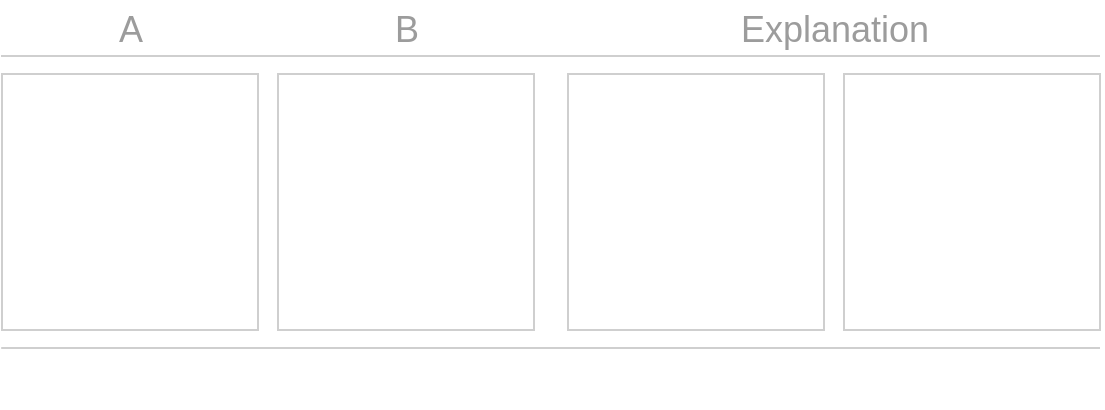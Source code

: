 <mxfile version="14.1.9" type="device"><diagram id="FzI2PL7LMmcaYHyUeRUv" name="Page-1"><mxGraphModel dx="450" dy="255" grid="1" gridSize="10" guides="1" tooltips="1" connect="1" arrows="1" fold="1" page="1" pageScale="1" pageWidth="827" pageHeight="1169" math="0" shadow="0"><root><mxCell id="0"/><mxCell id="1" parent="0"/><mxCell id="op_uk8OQYAJgr65mLkTI-29" value="" style="endArrow=none;html=1;fillColor=#f5f5f5;strokeColor=#CFCFCF;" parent="1" edge="1"><mxGeometry width="50" height="50" relative="1" as="geometry"><mxPoint x="188.5" y="187" as="sourcePoint"/><mxPoint x="738" y="187" as="targetPoint"/></mxGeometry></mxCell><mxCell id="op_uk8OQYAJgr65mLkTI-19" value="" style="rounded=0;whiteSpace=wrap;html=1;strokeColor=none;fillColor=none;" parent="1" vertex="1"><mxGeometry x="188.5" y="333" width="549" height="30" as="geometry"/></mxCell><mxCell id="op_uk8OQYAJgr65mLkTI-4" value="&lt;font style=&quot;font-size: 18px&quot; color=&quot;#9c9c9c&quot;&gt;A&lt;/font&gt;" style="text;html=1;strokeColor=none;fillColor=none;align=center;verticalAlign=middle;whiteSpace=wrap;rounded=0;" parent="1" vertex="1"><mxGeometry x="210.5" y="159" width="85" height="30" as="geometry"/></mxCell><mxCell id="op_uk8OQYAJgr65mLkTI-6" value="&lt;font style=&quot;font-size: 18px&quot; color=&quot;#9c9c9c&quot;&gt;B&lt;/font&gt;" style="text;html=1;strokeColor=none;fillColor=none;align=center;verticalAlign=middle;whiteSpace=wrap;rounded=0;" parent="1" vertex="1"><mxGeometry x="348.5" y="159" width="85" height="30" as="geometry"/></mxCell><mxCell id="op_uk8OQYAJgr65mLkTI-8" value="&lt;font style=&quot;font-size: 18px&quot; color=&quot;#9c9c9c&quot;&gt;Explanation&lt;/font&gt;" style="text;html=1;strokeColor=none;fillColor=none;align=center;verticalAlign=middle;whiteSpace=wrap;rounded=0;" parent="1" vertex="1"><mxGeometry x="544" y="159" width="122.5" height="30" as="geometry"/></mxCell><mxCell id="op_uk8OQYAJgr65mLkTI-13" value="" style="endArrow=none;html=1;fillColor=#f5f5f5;strokeColor=#CFCFCF;" parent="1" edge="1"><mxGeometry width="50" height="50" relative="1" as="geometry"><mxPoint x="188.6" y="333" as="sourcePoint"/><mxPoint x="738" y="333" as="targetPoint"/></mxGeometry></mxCell><mxCell id="op_uk8OQYAJgr65mLkTI-21" value="" style="rounded=0;whiteSpace=wrap;html=1;strokeColor=#CFCFCF;" parent="1" vertex="1"><mxGeometry x="189" y="196" width="128" height="128" as="geometry"/></mxCell><mxCell id="op_uk8OQYAJgr65mLkTI-22" value="" style="rounded=0;whiteSpace=wrap;html=1;strokeColor=#CFCFCF;" parent="1" vertex="1"><mxGeometry x="472" y="196" width="128" height="128" as="geometry"/></mxCell><mxCell id="op_uk8OQYAJgr65mLkTI-23" value="" style="rounded=0;whiteSpace=wrap;html=1;strokeColor=#CFCFCF;" parent="1" vertex="1"><mxGeometry x="327" y="196" width="128" height="128" as="geometry"/></mxCell><mxCell id="3KoRMAkqx7EJr1MRIKVJ-1" value="" style="rounded=0;whiteSpace=wrap;html=1;strokeColor=#CFCFCF;" vertex="1" parent="1"><mxGeometry x="610" y="196" width="128" height="128" as="geometry"/></mxCell></root></mxGraphModel></diagram></mxfile>